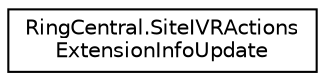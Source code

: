 digraph "Graphical Class Hierarchy"
{
 // LATEX_PDF_SIZE
  edge [fontname="Helvetica",fontsize="10",labelfontname="Helvetica",labelfontsize="10"];
  node [fontname="Helvetica",fontsize="10",shape=record];
  rankdir="LR";
  Node0 [label="RingCentral.SiteIVRActions\lExtensionInfoUpdate",height=0.2,width=0.4,color="black", fillcolor="white", style="filled",URL="$classRingCentral_1_1SiteIVRActionsExtensionInfoUpdate.html",tooltip="Extension information"];
}
